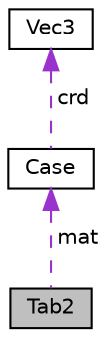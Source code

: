 digraph "Tab2"
{
 // LATEX_PDF_SIZE
  edge [fontname="Helvetica",fontsize="10",labelfontname="Helvetica",labelfontsize="10"];
  node [fontname="Helvetica",fontsize="10",shape=record];
  Node1 [label="Tab2",height=0.2,width=0.4,color="black", fillcolor="grey75", style="filled", fontcolor="black",tooltip=" "];
  Node2 -> Node1 [dir="back",color="darkorchid3",fontsize="10",style="dashed",label=" mat" ,fontname="Helvetica"];
  Node2 [label="Case",height=0.2,width=0.4,color="black", fillcolor="white", style="filled",URL="$struct_case.html",tooltip=" "];
  Node3 -> Node2 [dir="back",color="darkorchid3",fontsize="10",style="dashed",label=" crd" ,fontname="Helvetica"];
  Node3 [label="Vec3",height=0.2,width=0.4,color="black", fillcolor="white", style="filled",URL="$struct_vec3.html",tooltip=" "];
}
